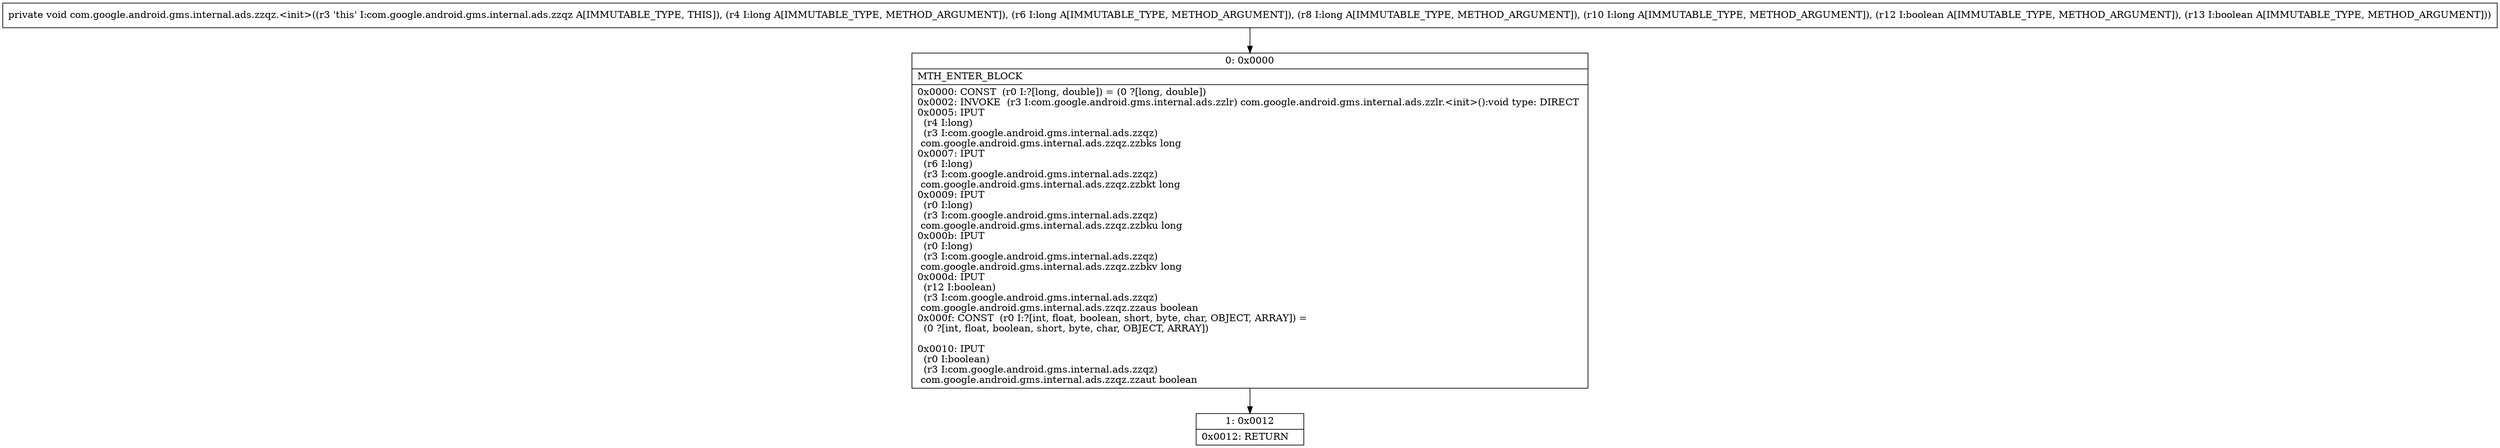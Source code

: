 digraph "CFG forcom.google.android.gms.internal.ads.zzqz.\<init\>(JJJJZZ)V" {
Node_0 [shape=record,label="{0\:\ 0x0000|MTH_ENTER_BLOCK\l|0x0000: CONST  (r0 I:?[long, double]) = (0 ?[long, double]) \l0x0002: INVOKE  (r3 I:com.google.android.gms.internal.ads.zzlr) com.google.android.gms.internal.ads.zzlr.\<init\>():void type: DIRECT \l0x0005: IPUT  \l  (r4 I:long)\l  (r3 I:com.google.android.gms.internal.ads.zzqz)\l com.google.android.gms.internal.ads.zzqz.zzbks long \l0x0007: IPUT  \l  (r6 I:long)\l  (r3 I:com.google.android.gms.internal.ads.zzqz)\l com.google.android.gms.internal.ads.zzqz.zzbkt long \l0x0009: IPUT  \l  (r0 I:long)\l  (r3 I:com.google.android.gms.internal.ads.zzqz)\l com.google.android.gms.internal.ads.zzqz.zzbku long \l0x000b: IPUT  \l  (r0 I:long)\l  (r3 I:com.google.android.gms.internal.ads.zzqz)\l com.google.android.gms.internal.ads.zzqz.zzbkv long \l0x000d: IPUT  \l  (r12 I:boolean)\l  (r3 I:com.google.android.gms.internal.ads.zzqz)\l com.google.android.gms.internal.ads.zzqz.zzaus boolean \l0x000f: CONST  (r0 I:?[int, float, boolean, short, byte, char, OBJECT, ARRAY]) = \l  (0 ?[int, float, boolean, short, byte, char, OBJECT, ARRAY])\l \l0x0010: IPUT  \l  (r0 I:boolean)\l  (r3 I:com.google.android.gms.internal.ads.zzqz)\l com.google.android.gms.internal.ads.zzqz.zzaut boolean \l}"];
Node_1 [shape=record,label="{1\:\ 0x0012|0x0012: RETURN   \l}"];
MethodNode[shape=record,label="{private void com.google.android.gms.internal.ads.zzqz.\<init\>((r3 'this' I:com.google.android.gms.internal.ads.zzqz A[IMMUTABLE_TYPE, THIS]), (r4 I:long A[IMMUTABLE_TYPE, METHOD_ARGUMENT]), (r6 I:long A[IMMUTABLE_TYPE, METHOD_ARGUMENT]), (r8 I:long A[IMMUTABLE_TYPE, METHOD_ARGUMENT]), (r10 I:long A[IMMUTABLE_TYPE, METHOD_ARGUMENT]), (r12 I:boolean A[IMMUTABLE_TYPE, METHOD_ARGUMENT]), (r13 I:boolean A[IMMUTABLE_TYPE, METHOD_ARGUMENT])) }"];
MethodNode -> Node_0;
Node_0 -> Node_1;
}

